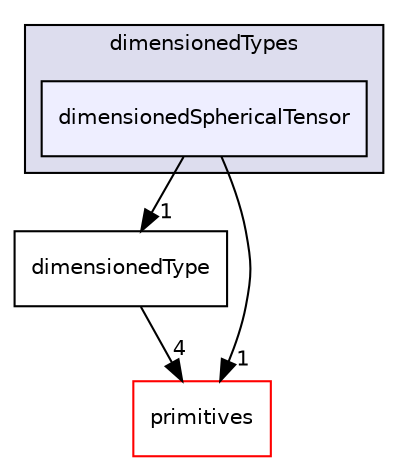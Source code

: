 digraph "src/OpenFOAM/dimensionedTypes/dimensionedSphericalTensor" {
  bgcolor=transparent;
  compound=true
  node [ fontsize="10", fontname="Helvetica"];
  edge [ labelfontsize="10", labelfontname="Helvetica"];
  subgraph clusterdir_d4979fdf35c07e0caec68718d229a4b4 {
    graph [ bgcolor="#ddddee", pencolor="black", label="dimensionedTypes" fontname="Helvetica", fontsize="10", URL="dir_d4979fdf35c07e0caec68718d229a4b4.html"]
  dir_e67da33e8918a875a9e4fcd863d1ee89 [shape=box, label="dimensionedSphericalTensor", style="filled", fillcolor="#eeeeff", pencolor="black", URL="dir_e67da33e8918a875a9e4fcd863d1ee89.html"];
  }
  dir_10a50275708c74d41843a3aeb8530ab7 [shape=box label="dimensionedType" URL="dir_10a50275708c74d41843a3aeb8530ab7.html"];
  dir_3e50f45338116b169052b428016851aa [shape=box label="primitives" color="red" URL="dir_3e50f45338116b169052b428016851aa.html"];
  dir_10a50275708c74d41843a3aeb8530ab7->dir_3e50f45338116b169052b428016851aa [headlabel="4", labeldistance=1.5 headhref="dir_002018_002325.html"];
  dir_e67da33e8918a875a9e4fcd863d1ee89->dir_10a50275708c74d41843a3aeb8530ab7 [headlabel="1", labeldistance=1.5 headhref="dir_002015_002018.html"];
  dir_e67da33e8918a875a9e4fcd863d1ee89->dir_3e50f45338116b169052b428016851aa [headlabel="1", labeldistance=1.5 headhref="dir_002015_002325.html"];
}
